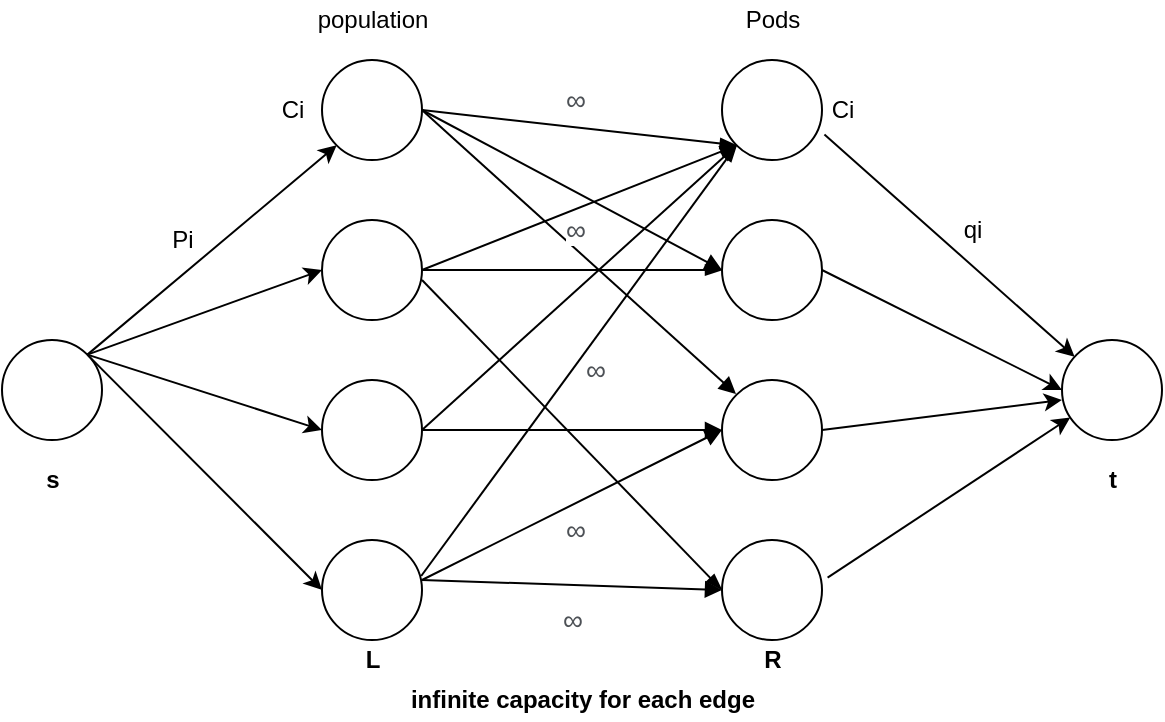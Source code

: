 <mxfile version="13.6.0" type="device"><diagram id="tuvlUxTuLTul6SJoLIVv" name="Page-1"><mxGraphModel dx="740" dy="735" grid="1" gridSize="10" guides="1" tooltips="1" connect="1" arrows="1" fold="1" page="1" pageScale="1" pageWidth="850" pageHeight="1100" math="0" shadow="0"><root><mxCell id="0"/><mxCell id="1" parent="0"/><mxCell id="qKu-1ExqkvUl0nIa3hFU-1" value="" style="ellipse;whiteSpace=wrap;html=1;aspect=fixed;" vertex="1" parent="1"><mxGeometry x="180" y="160" width="50" height="50" as="geometry"/></mxCell><mxCell id="qKu-1ExqkvUl0nIa3hFU-2" value="" style="ellipse;whiteSpace=wrap;html=1;aspect=fixed;" vertex="1" parent="1"><mxGeometry x="180" y="240" width="50" height="50" as="geometry"/></mxCell><mxCell id="qKu-1ExqkvUl0nIa3hFU-3" value="" style="ellipse;whiteSpace=wrap;html=1;aspect=fixed;" vertex="1" parent="1"><mxGeometry x="180" y="320" width="50" height="50" as="geometry"/></mxCell><mxCell id="qKu-1ExqkvUl0nIa3hFU-4" value="" style="ellipse;whiteSpace=wrap;html=1;aspect=fixed;" vertex="1" parent="1"><mxGeometry x="180" y="400" width="50" height="50" as="geometry"/></mxCell><mxCell id="qKu-1ExqkvUl0nIa3hFU-6" value="" style="ellipse;whiteSpace=wrap;html=1;aspect=fixed;" vertex="1" parent="1"><mxGeometry x="380" y="160" width="50" height="50" as="geometry"/></mxCell><mxCell id="qKu-1ExqkvUl0nIa3hFU-7" value="" style="ellipse;whiteSpace=wrap;html=1;aspect=fixed;" vertex="1" parent="1"><mxGeometry x="380" y="240" width="50" height="50" as="geometry"/></mxCell><mxCell id="qKu-1ExqkvUl0nIa3hFU-8" value="" style="ellipse;whiteSpace=wrap;html=1;aspect=fixed;" vertex="1" parent="1"><mxGeometry x="380" y="320" width="50" height="50" as="geometry"/></mxCell><mxCell id="qKu-1ExqkvUl0nIa3hFU-9" value="" style="ellipse;whiteSpace=wrap;html=1;aspect=fixed;" vertex="1" parent="1"><mxGeometry x="380" y="400" width="50" height="50" as="geometry"/></mxCell><mxCell id="qKu-1ExqkvUl0nIa3hFU-12" value="" style="endArrow=blockThin;html=1;exitX=1;exitY=0.5;exitDx=0;exitDy=0;entryX=0;entryY=1;entryDx=0;entryDy=0;endFill=1;" edge="1" parent="1" source="qKu-1ExqkvUl0nIa3hFU-1" target="qKu-1ExqkvUl0nIa3hFU-6"><mxGeometry width="50" height="50" relative="1" as="geometry"><mxPoint x="350" y="400" as="sourcePoint"/><mxPoint x="400" y="350" as="targetPoint"/></mxGeometry></mxCell><mxCell id="qKu-1ExqkvUl0nIa3hFU-13" value="" style="endArrow=blockThin;html=1;exitX=1;exitY=0.5;exitDx=0;exitDy=0;entryX=0;entryY=1;entryDx=0;entryDy=0;endFill=1;" edge="1" parent="1" source="qKu-1ExqkvUl0nIa3hFU-2" target="qKu-1ExqkvUl0nIa3hFU-6"><mxGeometry width="50" height="50" relative="1" as="geometry"><mxPoint x="240" y="195" as="sourcePoint"/><mxPoint x="390" y="195" as="targetPoint"/></mxGeometry></mxCell><mxCell id="qKu-1ExqkvUl0nIa3hFU-14" value="" style="endArrow=blockThin;html=1;exitX=1;exitY=0.5;exitDx=0;exitDy=0;entryX=0;entryY=1;entryDx=0;entryDy=0;endFill=1;" edge="1" parent="1" source="qKu-1ExqkvUl0nIa3hFU-3" target="qKu-1ExqkvUl0nIa3hFU-6"><mxGeometry width="50" height="50" relative="1" as="geometry"><mxPoint x="250" y="205" as="sourcePoint"/><mxPoint x="400" y="205" as="targetPoint"/></mxGeometry></mxCell><mxCell id="qKu-1ExqkvUl0nIa3hFU-15" value="" style="endArrow=block;html=1;entryX=0;entryY=0.5;entryDx=0;entryDy=0;exitX=1;exitY=0.5;exitDx=0;exitDy=0;endFill=1;" edge="1" parent="1" source="qKu-1ExqkvUl0nIa3hFU-1" target="qKu-1ExqkvUl0nIa3hFU-7"><mxGeometry width="50" height="50" relative="1" as="geometry"><mxPoint x="230" y="190" as="sourcePoint"/><mxPoint x="397.322" y="212.678" as="targetPoint"/></mxGeometry></mxCell><mxCell id="qKu-1ExqkvUl0nIa3hFU-16" value="" style="endArrow=blockThin;html=1;exitX=0.992;exitY=0.36;exitDx=0;exitDy=0;entryX=0;entryY=1;entryDx=0;entryDy=0;exitPerimeter=0;endFill=1;" edge="1" parent="1" source="qKu-1ExqkvUl0nIa3hFU-4" target="qKu-1ExqkvUl0nIa3hFU-6"><mxGeometry width="50" height="50" relative="1" as="geometry"><mxPoint x="250" y="365" as="sourcePoint"/><mxPoint x="407.322" y="222.678" as="targetPoint"/></mxGeometry></mxCell><mxCell id="qKu-1ExqkvUl0nIa3hFU-17" value="" style="endArrow=block;html=1;exitX=1;exitY=0.5;exitDx=0;exitDy=0;endFill=1;" edge="1" parent="1" source="qKu-1ExqkvUl0nIa3hFU-1"><mxGeometry width="50" height="50" relative="1" as="geometry"><mxPoint x="260" y="375" as="sourcePoint"/><mxPoint x="387" y="327" as="targetPoint"/></mxGeometry></mxCell><mxCell id="qKu-1ExqkvUl0nIa3hFU-18" value="" style="endArrow=block;html=1;entryX=0;entryY=0.5;entryDx=0;entryDy=0;endFill=1;" edge="1" parent="1" target="qKu-1ExqkvUl0nIa3hFU-9"><mxGeometry width="50" height="50" relative="1" as="geometry"><mxPoint x="230" y="420" as="sourcePoint"/><mxPoint x="427.322" y="242.678" as="targetPoint"/></mxGeometry></mxCell><mxCell id="qKu-1ExqkvUl0nIa3hFU-19" value="" style="endArrow=blockThin;html=1;exitX=1;exitY=0.5;exitDx=0;exitDy=0;entryX=0;entryY=0.5;entryDx=0;entryDy=0;endFill=1;" edge="1" parent="1" source="qKu-1ExqkvUl0nIa3hFU-2" target="qKu-1ExqkvUl0nIa3hFU-7"><mxGeometry width="50" height="50" relative="1" as="geometry"><mxPoint x="280" y="395" as="sourcePoint"/><mxPoint x="437.322" y="252.678" as="targetPoint"/></mxGeometry></mxCell><mxCell id="qKu-1ExqkvUl0nIa3hFU-20" value="" style="endArrow=block;html=1;exitX=1;exitY=0.5;exitDx=0;exitDy=0;entryX=0;entryY=0.5;entryDx=0;entryDy=0;endFill=1;" edge="1" parent="1" source="qKu-1ExqkvUl0nIa3hFU-3" target="qKu-1ExqkvUl0nIa3hFU-8"><mxGeometry width="50" height="50" relative="1" as="geometry"><mxPoint x="290" y="405" as="sourcePoint"/><mxPoint x="447.322" y="262.678" as="targetPoint"/></mxGeometry></mxCell><mxCell id="qKu-1ExqkvUl0nIa3hFU-21" value="" style="endArrow=block;html=1;entryX=0;entryY=0.5;entryDx=0;entryDy=0;endFill=1;" edge="1" parent="1" target="qKu-1ExqkvUl0nIa3hFU-8"><mxGeometry width="50" height="50" relative="1" as="geometry"><mxPoint x="230" y="420" as="sourcePoint"/><mxPoint x="457.322" y="272.678" as="targetPoint"/></mxGeometry></mxCell><mxCell id="qKu-1ExqkvUl0nIa3hFU-22" value="" style="endArrow=blockThin;html=1;entryX=0;entryY=0.5;entryDx=0;entryDy=0;endFill=1;" edge="1" parent="1" target="qKu-1ExqkvUl0nIa3hFU-9"><mxGeometry width="50" height="50" relative="1" as="geometry"><mxPoint x="230" y="270" as="sourcePoint"/><mxPoint x="467.322" y="282.678" as="targetPoint"/></mxGeometry></mxCell><mxCell id="qKu-1ExqkvUl0nIa3hFU-23" value="population" style="text;html=1;align=center;verticalAlign=middle;resizable=0;points=[];autosize=1;" vertex="1" parent="1"><mxGeometry x="170" y="130" width="70" height="20" as="geometry"/></mxCell><mxCell id="qKu-1ExqkvUl0nIa3hFU-24" value="Pods" style="text;html=1;align=center;verticalAlign=middle;resizable=0;points=[];autosize=1;" vertex="1" parent="1"><mxGeometry x="385" y="130" width="40" height="20" as="geometry"/></mxCell><mxCell id="qKu-1ExqkvUl0nIa3hFU-25" value="Ci" style="text;html=1;align=center;verticalAlign=middle;resizable=0;points=[];autosize=1;" vertex="1" parent="1"><mxGeometry x="150" y="175" width="30" height="20" as="geometry"/></mxCell><mxCell id="qKu-1ExqkvUl0nIa3hFU-26" value="Ci" style="text;html=1;align=center;verticalAlign=middle;resizable=0;points=[];autosize=1;" vertex="1" parent="1"><mxGeometry x="425" y="175" width="30" height="20" as="geometry"/></mxCell><mxCell id="qKu-1ExqkvUl0nIa3hFU-27" value="&lt;b&gt;L&lt;/b&gt;" style="text;html=1;align=center;verticalAlign=middle;resizable=0;points=[];autosize=1;" vertex="1" parent="1"><mxGeometry x="195" y="450" width="20" height="20" as="geometry"/></mxCell><mxCell id="qKu-1ExqkvUl0nIa3hFU-28" value="&lt;b&gt;R&lt;/b&gt;" style="text;html=1;align=center;verticalAlign=middle;resizable=0;points=[];autosize=1;" vertex="1" parent="1"><mxGeometry x="395" y="450" width="20" height="20" as="geometry"/></mxCell><mxCell id="qKu-1ExqkvUl0nIa3hFU-29" value="&lt;span style=&quot;color: rgb(77 , 81 , 86) ; font-family: &amp;#34;arial&amp;#34; , sans-serif ; font-size: 14px ; text-align: left ; background-color: rgb(255 , 255 , 255)&quot;&gt;∞&lt;/span&gt;" style="text;html=1;align=center;verticalAlign=middle;resizable=0;points=[];autosize=1;" vertex="1" parent="1"><mxGeometry x="290" y="430" width="30" height="20" as="geometry"/></mxCell><mxCell id="qKu-1ExqkvUl0nIa3hFU-33" value="&lt;span style=&quot;color: rgb(77, 81, 86); font-family: arial, sans-serif; font-size: 14px; font-style: normal; font-weight: 400; letter-spacing: normal; text-align: left; text-indent: 0px; text-transform: none; word-spacing: 0px; background-color: rgb(255, 255, 255); display: inline; float: none;&quot;&gt;∞&lt;/span&gt;" style="text;whiteSpace=wrap;html=1;" vertex="1" parent="1"><mxGeometry x="300" y="380" width="40" height="30" as="geometry"/></mxCell><mxCell id="qKu-1ExqkvUl0nIa3hFU-34" value="&lt;span style=&quot;color: rgb(77, 81, 86); font-family: arial, sans-serif; font-size: 14px; font-style: normal; font-weight: 400; letter-spacing: normal; text-align: left; text-indent: 0px; text-transform: none; word-spacing: 0px; background-color: rgb(255, 255, 255); display: inline; float: none;&quot;&gt;∞&lt;/span&gt;" style="text;whiteSpace=wrap;html=1;" vertex="1" parent="1"><mxGeometry x="300" y="165" width="40" height="30" as="geometry"/></mxCell><mxCell id="qKu-1ExqkvUl0nIa3hFU-35" value="&lt;span style=&quot;color: rgb(77, 81, 86); font-family: arial, sans-serif; font-size: 14px; font-style: normal; font-weight: 400; letter-spacing: normal; text-align: left; text-indent: 0px; text-transform: none; word-spacing: 0px; background-color: rgb(255, 255, 255); display: inline; float: none;&quot;&gt;∞&lt;/span&gt;" style="text;whiteSpace=wrap;html=1;" vertex="1" parent="1"><mxGeometry x="310" y="300" width="40" height="30" as="geometry"/></mxCell><mxCell id="qKu-1ExqkvUl0nIa3hFU-36" value="&lt;span style=&quot;color: rgb(77, 81, 86); font-family: arial, sans-serif; font-size: 14px; font-style: normal; font-weight: 400; letter-spacing: normal; text-align: left; text-indent: 0px; text-transform: none; word-spacing: 0px; background-color: rgb(255, 255, 255); display: inline; float: none;&quot;&gt;∞&lt;/span&gt;" style="text;whiteSpace=wrap;html=1;" vertex="1" parent="1"><mxGeometry x="300" y="230" width="40" height="30" as="geometry"/></mxCell><mxCell id="qKu-1ExqkvUl0nIa3hFU-37" value="&lt;b&gt;infinite capacity for each edge&lt;/b&gt;" style="text;html=1;align=center;verticalAlign=middle;resizable=0;points=[];autosize=1;" vertex="1" parent="1"><mxGeometry x="215" y="470" width="190" height="20" as="geometry"/></mxCell><mxCell id="qKu-1ExqkvUl0nIa3hFU-38" value="" style="ellipse;whiteSpace=wrap;html=1;aspect=fixed;" vertex="1" parent="1"><mxGeometry x="20" y="300" width="50" height="50" as="geometry"/></mxCell><mxCell id="qKu-1ExqkvUl0nIa3hFU-39" value="" style="ellipse;whiteSpace=wrap;html=1;aspect=fixed;" vertex="1" parent="1"><mxGeometry x="550" y="300" width="50" height="50" as="geometry"/></mxCell><mxCell id="qKu-1ExqkvUl0nIa3hFU-40" value="" style="endArrow=classic;html=1;exitX=1;exitY=0;exitDx=0;exitDy=0;entryX=0;entryY=1;entryDx=0;entryDy=0;" edge="1" parent="1" source="qKu-1ExqkvUl0nIa3hFU-38" target="qKu-1ExqkvUl0nIa3hFU-1"><mxGeometry width="50" height="50" relative="1" as="geometry"><mxPoint x="350" y="400" as="sourcePoint"/><mxPoint x="400" y="350" as="targetPoint"/></mxGeometry></mxCell><mxCell id="qKu-1ExqkvUl0nIa3hFU-44" value="" style="endArrow=classic;html=1;exitX=1;exitY=0;exitDx=0;exitDy=0;entryX=0;entryY=0.5;entryDx=0;entryDy=0;" edge="1" parent="1" source="qKu-1ExqkvUl0nIa3hFU-38" target="qKu-1ExqkvUl0nIa3hFU-3"><mxGeometry width="50" height="50" relative="1" as="geometry"><mxPoint x="72.678" y="317.322" as="sourcePoint"/><mxPoint x="197.322" y="212.678" as="targetPoint"/></mxGeometry></mxCell><mxCell id="qKu-1ExqkvUl0nIa3hFU-45" value="" style="endArrow=classic;html=1;entryX=0;entryY=0.5;entryDx=0;entryDy=0;exitX=1;exitY=0;exitDx=0;exitDy=0;" edge="1" parent="1" source="qKu-1ExqkvUl0nIa3hFU-38" target="qKu-1ExqkvUl0nIa3hFU-4"><mxGeometry width="50" height="50" relative="1" as="geometry"><mxPoint x="70" y="310" as="sourcePoint"/><mxPoint x="184.642" y="209.998" as="targetPoint"/></mxGeometry></mxCell><mxCell id="qKu-1ExqkvUl0nIa3hFU-46" value="" style="endArrow=classic;html=1;exitX=1;exitY=0;exitDx=0;exitDy=0;entryX=0;entryY=0.5;entryDx=0;entryDy=0;" edge="1" parent="1" source="qKu-1ExqkvUl0nIa3hFU-38" target="qKu-1ExqkvUl0nIa3hFU-2"><mxGeometry width="50" height="50" relative="1" as="geometry"><mxPoint x="92.678" y="337.322" as="sourcePoint"/><mxPoint x="217.322" y="232.678" as="targetPoint"/></mxGeometry></mxCell><mxCell id="qKu-1ExqkvUl0nIa3hFU-47" value="Pi" style="text;html=1;align=center;verticalAlign=middle;resizable=0;points=[];autosize=1;" vertex="1" parent="1"><mxGeometry x="95" y="240" width="30" height="20" as="geometry"/></mxCell><mxCell id="qKu-1ExqkvUl0nIa3hFU-48" value="" style="endArrow=classic;html=1;exitX=0.207;exitY=1.11;exitDx=0;exitDy=0;exitPerimeter=0;" edge="1" parent="1" source="qKu-1ExqkvUl0nIa3hFU-26" target="qKu-1ExqkvUl0nIa3hFU-39"><mxGeometry width="50" height="50" relative="1" as="geometry"><mxPoint x="350" y="400" as="sourcePoint"/><mxPoint x="400" y="350" as="targetPoint"/></mxGeometry></mxCell><mxCell id="qKu-1ExqkvUl0nIa3hFU-49" value="" style="endArrow=classic;html=1;exitX=1;exitY=0.5;exitDx=0;exitDy=0;entryX=0;entryY=0.6;entryDx=0;entryDy=0;entryPerimeter=0;" edge="1" parent="1" source="qKu-1ExqkvUl0nIa3hFU-8" target="qKu-1ExqkvUl0nIa3hFU-39"><mxGeometry width="50" height="50" relative="1" as="geometry"><mxPoint x="441.21" y="207.2" as="sourcePoint"/><mxPoint x="566.308" y="318.399" as="targetPoint"/></mxGeometry></mxCell><mxCell id="qKu-1ExqkvUl0nIa3hFU-50" value="" style="endArrow=classic;html=1;exitX=1;exitY=0.5;exitDx=0;exitDy=0;entryX=0;entryY=0.5;entryDx=0;entryDy=0;" edge="1" parent="1" source="qKu-1ExqkvUl0nIa3hFU-7" target="qKu-1ExqkvUl0nIa3hFU-39"><mxGeometry width="50" height="50" relative="1" as="geometry"><mxPoint x="451.21" y="217.2" as="sourcePoint"/><mxPoint x="576.308" y="328.399" as="targetPoint"/></mxGeometry></mxCell><mxCell id="qKu-1ExqkvUl0nIa3hFU-51" value="" style="endArrow=classic;html=1;exitX=1.056;exitY=0.376;exitDx=0;exitDy=0;exitPerimeter=0;" edge="1" parent="1" source="qKu-1ExqkvUl0nIa3hFU-9" target="qKu-1ExqkvUl0nIa3hFU-39"><mxGeometry width="50" height="50" relative="1" as="geometry"><mxPoint x="461.21" y="227.2" as="sourcePoint"/><mxPoint x="586.308" y="338.399" as="targetPoint"/></mxGeometry></mxCell><mxCell id="qKu-1ExqkvUl0nIa3hFU-52" value="&lt;b&gt;s&lt;/b&gt;" style="text;html=1;align=center;verticalAlign=middle;resizable=0;points=[];autosize=1;" vertex="1" parent="1"><mxGeometry x="35" y="360" width="20" height="20" as="geometry"/></mxCell><mxCell id="qKu-1ExqkvUl0nIa3hFU-53" value="&lt;b&gt;t&lt;/b&gt;" style="text;html=1;align=center;verticalAlign=middle;resizable=0;points=[];autosize=1;" vertex="1" parent="1"><mxGeometry x="565" y="360" width="20" height="20" as="geometry"/></mxCell><mxCell id="qKu-1ExqkvUl0nIa3hFU-54" value="qi" style="text;html=1;align=center;verticalAlign=middle;resizable=0;points=[];autosize=1;" vertex="1" parent="1"><mxGeometry x="490" y="235" width="30" height="20" as="geometry"/></mxCell></root></mxGraphModel></diagram></mxfile>